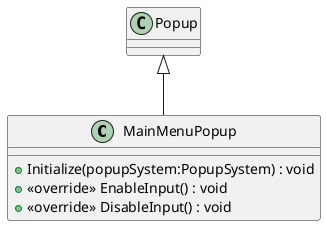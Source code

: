@startuml
class MainMenuPopup {
    + Initialize(popupSystem:PopupSystem) : void
    + <<override>> EnableInput() : void
    + <<override>> DisableInput() : void
}
Popup <|-- MainMenuPopup
@enduml
